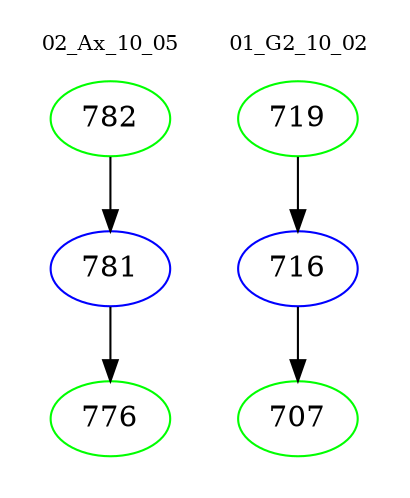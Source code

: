 digraph{
subgraph cluster_0 {
color = white
label = "02_Ax_10_05";
fontsize=10;
T0_782 [label="782", color="green"]
T0_782 -> T0_781 [color="black"]
T0_781 [label="781", color="blue"]
T0_781 -> T0_776 [color="black"]
T0_776 [label="776", color="green"]
}
subgraph cluster_1 {
color = white
label = "01_G2_10_02";
fontsize=10;
T1_719 [label="719", color="green"]
T1_719 -> T1_716 [color="black"]
T1_716 [label="716", color="blue"]
T1_716 -> T1_707 [color="black"]
T1_707 [label="707", color="green"]
}
}
